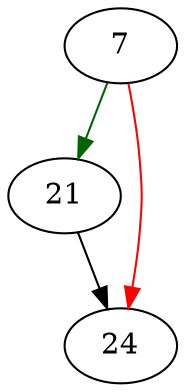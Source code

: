 strict digraph "sqlite3VdbeAddOp4Dup8" {
	// Node definitions.
	7 [entry=true];
	21;
	24;

	// Edge definitions.
	7 -> 21 [
		color=darkgreen
		cond=true
	];
	7 -> 24 [
		color=red
		cond=false
	];
	21 -> 24;
}